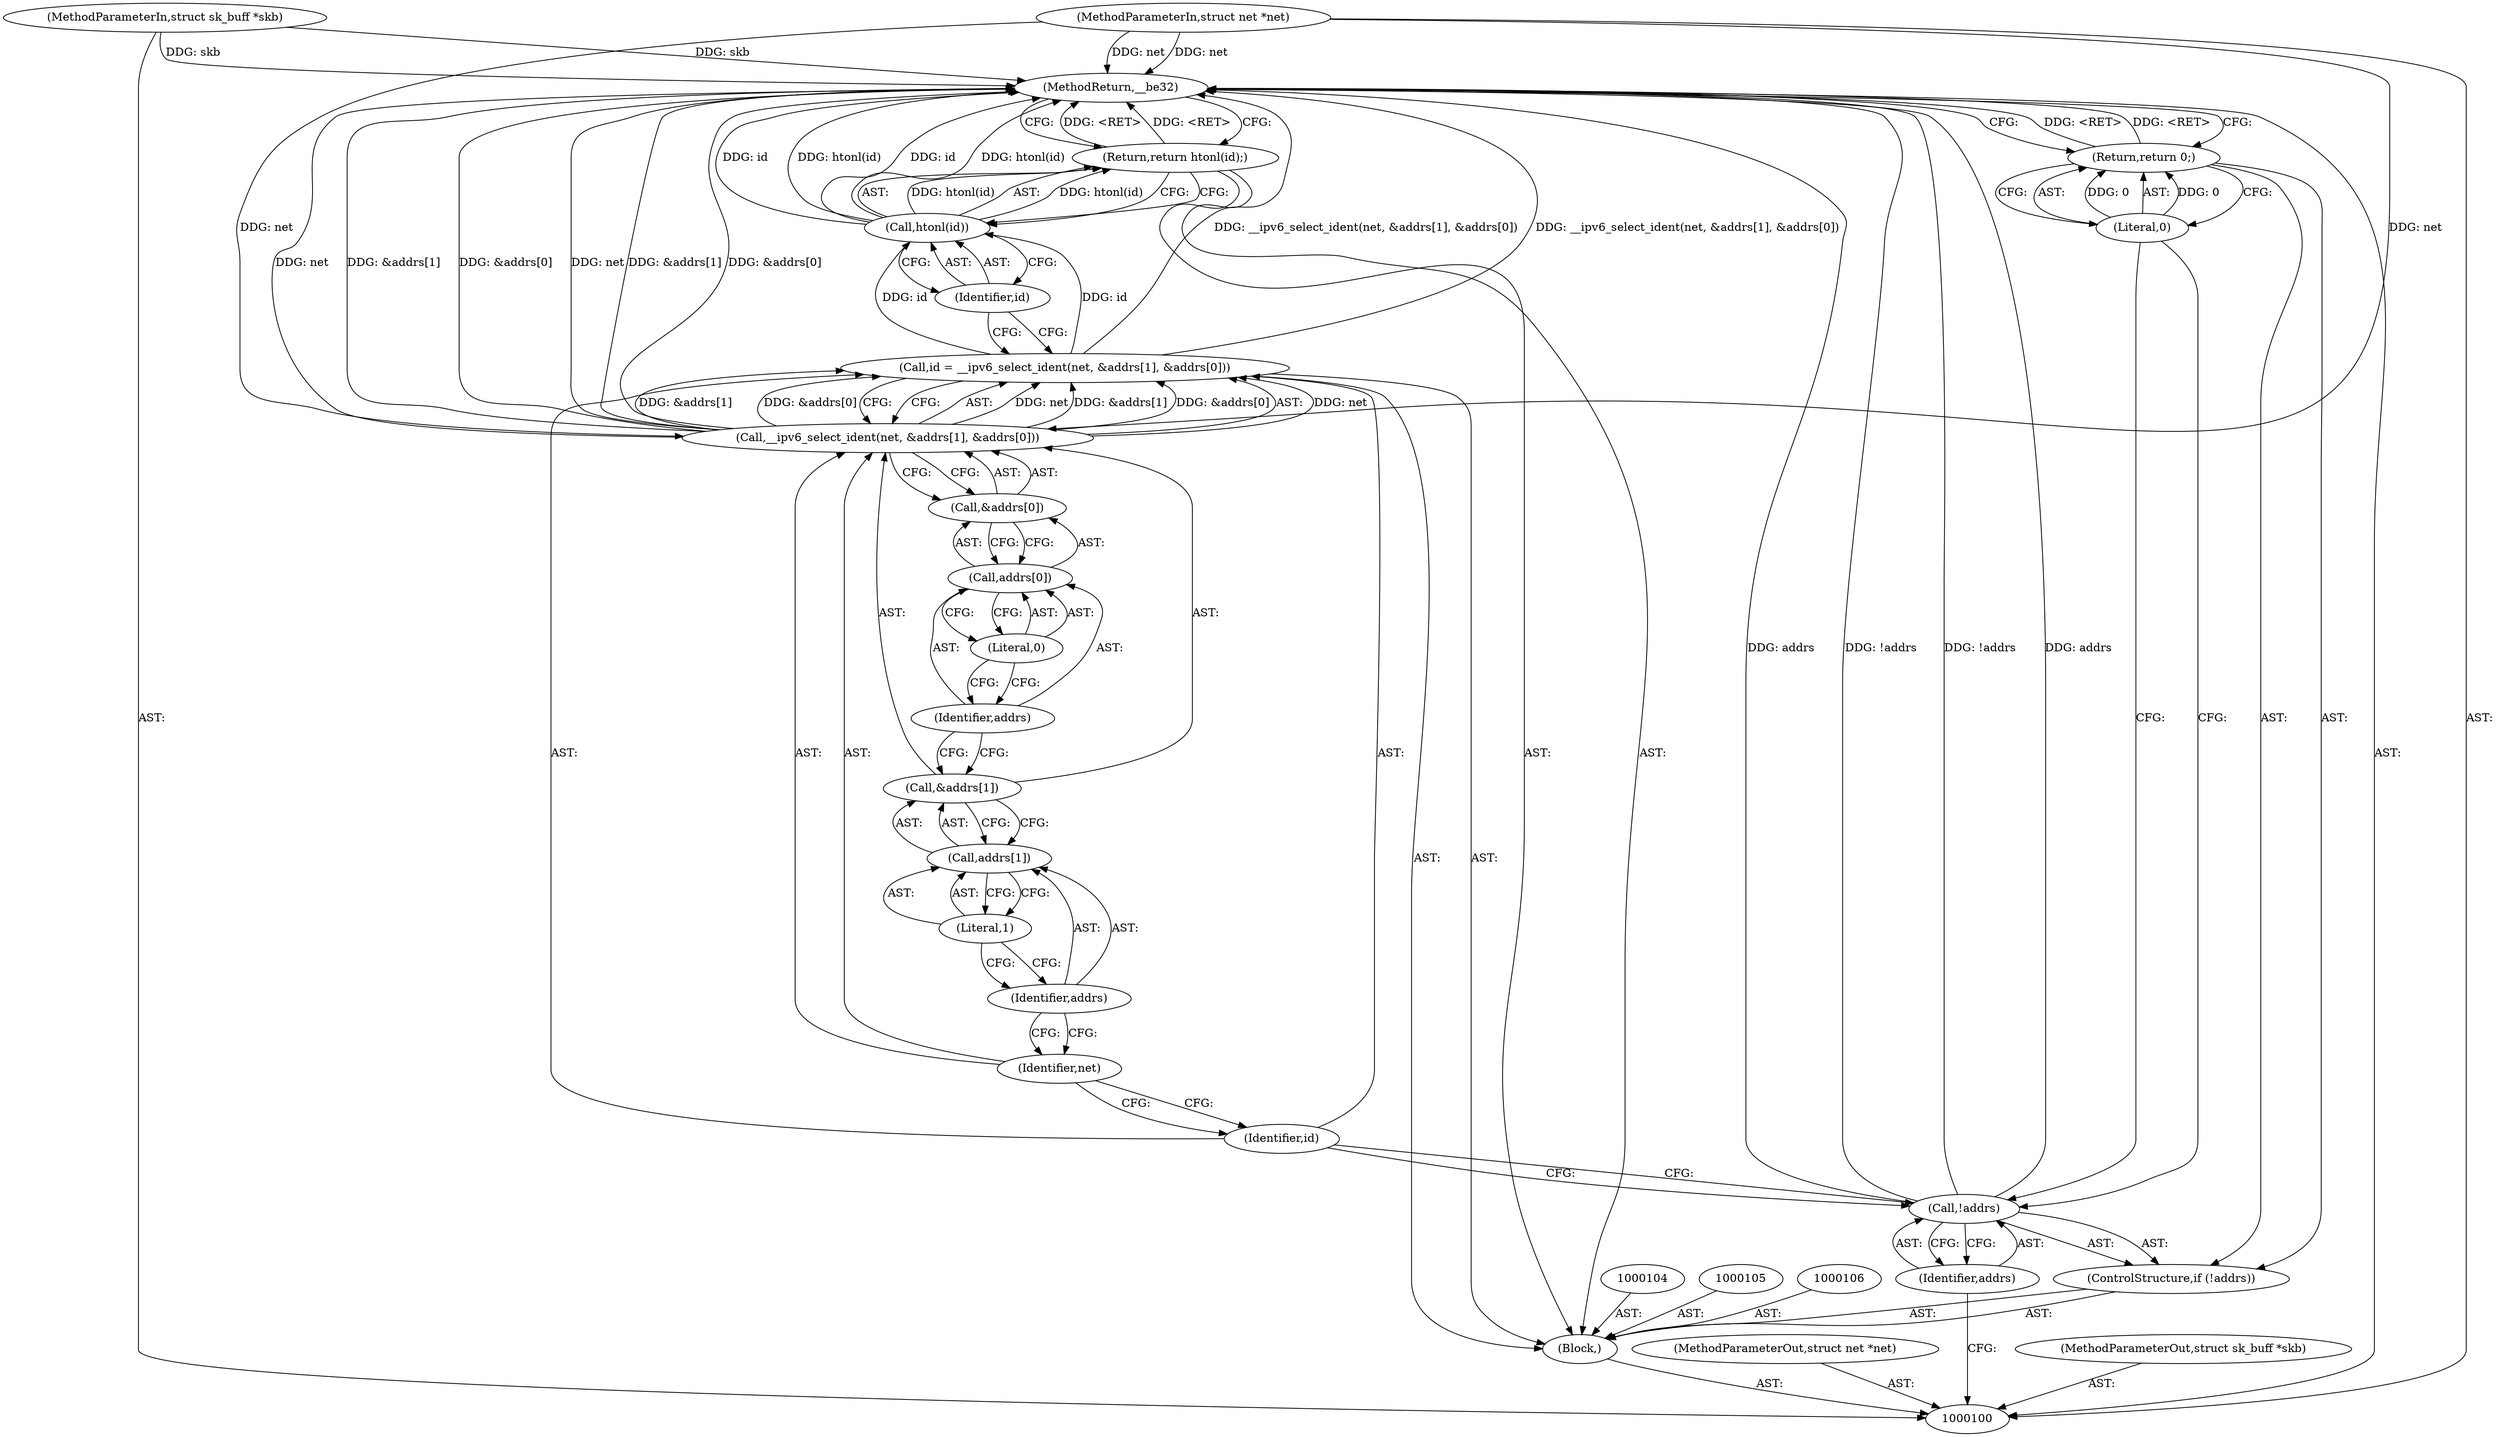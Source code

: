 digraph "0_linux_df453700e8d81b1bdafdf684365ee2b9431fb702_1" {
"1000127" [label="(MethodReturn,__be32)"];
"1000101" [label="(MethodParameterIn,struct net *net)"];
"1000165" [label="(MethodParameterOut,struct net *net)"];
"1000102" [label="(MethodParameterIn,struct sk_buff *skb)"];
"1000166" [label="(MethodParameterOut,struct sk_buff *skb)"];
"1000107" [label="(ControlStructure,if (!addrs))"];
"1000108" [label="(Call,!addrs)"];
"1000109" [label="(Identifier,addrs)"];
"1000111" [label="(Literal,0)"];
"1000110" [label="(Return,return 0;)"];
"1000112" [label="(Call,id = __ipv6_select_ident(net, &addrs[1], &addrs[0]))"];
"1000113" [label="(Identifier,id)"];
"1000115" [label="(Identifier,net)"];
"1000116" [label="(Call,&addrs[1])"];
"1000117" [label="(Call,addrs[1])"];
"1000118" [label="(Identifier,addrs)"];
"1000119" [label="(Literal,1)"];
"1000120" [label="(Call,&addrs[0])"];
"1000121" [label="(Call,addrs[0])"];
"1000122" [label="(Identifier,addrs)"];
"1000123" [label="(Literal,0)"];
"1000114" [label="(Call,__ipv6_select_ident(net, &addrs[1], &addrs[0]))"];
"1000126" [label="(Identifier,id)"];
"1000124" [label="(Return,return htonl(id);)"];
"1000125" [label="(Call,htonl(id))"];
"1000103" [label="(Block,)"];
"1000127" -> "1000100"  [label="AST: "];
"1000127" -> "1000110"  [label="CFG: "];
"1000127" -> "1000124"  [label="CFG: "];
"1000110" -> "1000127"  [label="DDG: <RET>"];
"1000125" -> "1000127"  [label="DDG: id"];
"1000125" -> "1000127"  [label="DDG: htonl(id)"];
"1000108" -> "1000127"  [label="DDG: !addrs"];
"1000108" -> "1000127"  [label="DDG: addrs"];
"1000112" -> "1000127"  [label="DDG: __ipv6_select_ident(net, &addrs[1], &addrs[0])"];
"1000114" -> "1000127"  [label="DDG: net"];
"1000114" -> "1000127"  [label="DDG: &addrs[1]"];
"1000114" -> "1000127"  [label="DDG: &addrs[0]"];
"1000102" -> "1000127"  [label="DDG: skb"];
"1000101" -> "1000127"  [label="DDG: net"];
"1000124" -> "1000127"  [label="DDG: <RET>"];
"1000101" -> "1000100"  [label="AST: "];
"1000101" -> "1000127"  [label="DDG: net"];
"1000101" -> "1000114"  [label="DDG: net"];
"1000165" -> "1000100"  [label="AST: "];
"1000102" -> "1000100"  [label="AST: "];
"1000102" -> "1000127"  [label="DDG: skb"];
"1000166" -> "1000100"  [label="AST: "];
"1000107" -> "1000103"  [label="AST: "];
"1000108" -> "1000107"  [label="AST: "];
"1000110" -> "1000107"  [label="AST: "];
"1000108" -> "1000107"  [label="AST: "];
"1000108" -> "1000109"  [label="CFG: "];
"1000109" -> "1000108"  [label="AST: "];
"1000111" -> "1000108"  [label="CFG: "];
"1000113" -> "1000108"  [label="CFG: "];
"1000108" -> "1000127"  [label="DDG: !addrs"];
"1000108" -> "1000127"  [label="DDG: addrs"];
"1000109" -> "1000108"  [label="AST: "];
"1000109" -> "1000100"  [label="CFG: "];
"1000108" -> "1000109"  [label="CFG: "];
"1000111" -> "1000110"  [label="AST: "];
"1000111" -> "1000108"  [label="CFG: "];
"1000110" -> "1000111"  [label="CFG: "];
"1000111" -> "1000110"  [label="DDG: 0"];
"1000110" -> "1000107"  [label="AST: "];
"1000110" -> "1000111"  [label="CFG: "];
"1000111" -> "1000110"  [label="AST: "];
"1000127" -> "1000110"  [label="CFG: "];
"1000110" -> "1000127"  [label="DDG: <RET>"];
"1000111" -> "1000110"  [label="DDG: 0"];
"1000112" -> "1000103"  [label="AST: "];
"1000112" -> "1000114"  [label="CFG: "];
"1000113" -> "1000112"  [label="AST: "];
"1000114" -> "1000112"  [label="AST: "];
"1000126" -> "1000112"  [label="CFG: "];
"1000112" -> "1000127"  [label="DDG: __ipv6_select_ident(net, &addrs[1], &addrs[0])"];
"1000114" -> "1000112"  [label="DDG: net"];
"1000114" -> "1000112"  [label="DDG: &addrs[1]"];
"1000114" -> "1000112"  [label="DDG: &addrs[0]"];
"1000112" -> "1000125"  [label="DDG: id"];
"1000113" -> "1000112"  [label="AST: "];
"1000113" -> "1000108"  [label="CFG: "];
"1000115" -> "1000113"  [label="CFG: "];
"1000115" -> "1000114"  [label="AST: "];
"1000115" -> "1000113"  [label="CFG: "];
"1000118" -> "1000115"  [label="CFG: "];
"1000116" -> "1000114"  [label="AST: "];
"1000116" -> "1000117"  [label="CFG: "];
"1000117" -> "1000116"  [label="AST: "];
"1000122" -> "1000116"  [label="CFG: "];
"1000117" -> "1000116"  [label="AST: "];
"1000117" -> "1000119"  [label="CFG: "];
"1000118" -> "1000117"  [label="AST: "];
"1000119" -> "1000117"  [label="AST: "];
"1000116" -> "1000117"  [label="CFG: "];
"1000118" -> "1000117"  [label="AST: "];
"1000118" -> "1000115"  [label="CFG: "];
"1000119" -> "1000118"  [label="CFG: "];
"1000119" -> "1000117"  [label="AST: "];
"1000119" -> "1000118"  [label="CFG: "];
"1000117" -> "1000119"  [label="CFG: "];
"1000120" -> "1000114"  [label="AST: "];
"1000120" -> "1000121"  [label="CFG: "];
"1000121" -> "1000120"  [label="AST: "];
"1000114" -> "1000120"  [label="CFG: "];
"1000121" -> "1000120"  [label="AST: "];
"1000121" -> "1000123"  [label="CFG: "];
"1000122" -> "1000121"  [label="AST: "];
"1000123" -> "1000121"  [label="AST: "];
"1000120" -> "1000121"  [label="CFG: "];
"1000122" -> "1000121"  [label="AST: "];
"1000122" -> "1000116"  [label="CFG: "];
"1000123" -> "1000122"  [label="CFG: "];
"1000123" -> "1000121"  [label="AST: "];
"1000123" -> "1000122"  [label="CFG: "];
"1000121" -> "1000123"  [label="CFG: "];
"1000114" -> "1000112"  [label="AST: "];
"1000114" -> "1000120"  [label="CFG: "];
"1000115" -> "1000114"  [label="AST: "];
"1000116" -> "1000114"  [label="AST: "];
"1000120" -> "1000114"  [label="AST: "];
"1000112" -> "1000114"  [label="CFG: "];
"1000114" -> "1000127"  [label="DDG: net"];
"1000114" -> "1000127"  [label="DDG: &addrs[1]"];
"1000114" -> "1000127"  [label="DDG: &addrs[0]"];
"1000114" -> "1000112"  [label="DDG: net"];
"1000114" -> "1000112"  [label="DDG: &addrs[1]"];
"1000114" -> "1000112"  [label="DDG: &addrs[0]"];
"1000101" -> "1000114"  [label="DDG: net"];
"1000126" -> "1000125"  [label="AST: "];
"1000126" -> "1000112"  [label="CFG: "];
"1000125" -> "1000126"  [label="CFG: "];
"1000124" -> "1000103"  [label="AST: "];
"1000124" -> "1000125"  [label="CFG: "];
"1000125" -> "1000124"  [label="AST: "];
"1000127" -> "1000124"  [label="CFG: "];
"1000124" -> "1000127"  [label="DDG: <RET>"];
"1000125" -> "1000124"  [label="DDG: htonl(id)"];
"1000125" -> "1000124"  [label="AST: "];
"1000125" -> "1000126"  [label="CFG: "];
"1000126" -> "1000125"  [label="AST: "];
"1000124" -> "1000125"  [label="CFG: "];
"1000125" -> "1000127"  [label="DDG: id"];
"1000125" -> "1000127"  [label="DDG: htonl(id)"];
"1000125" -> "1000124"  [label="DDG: htonl(id)"];
"1000112" -> "1000125"  [label="DDG: id"];
"1000103" -> "1000100"  [label="AST: "];
"1000104" -> "1000103"  [label="AST: "];
"1000105" -> "1000103"  [label="AST: "];
"1000106" -> "1000103"  [label="AST: "];
"1000107" -> "1000103"  [label="AST: "];
"1000112" -> "1000103"  [label="AST: "];
"1000124" -> "1000103"  [label="AST: "];
}
